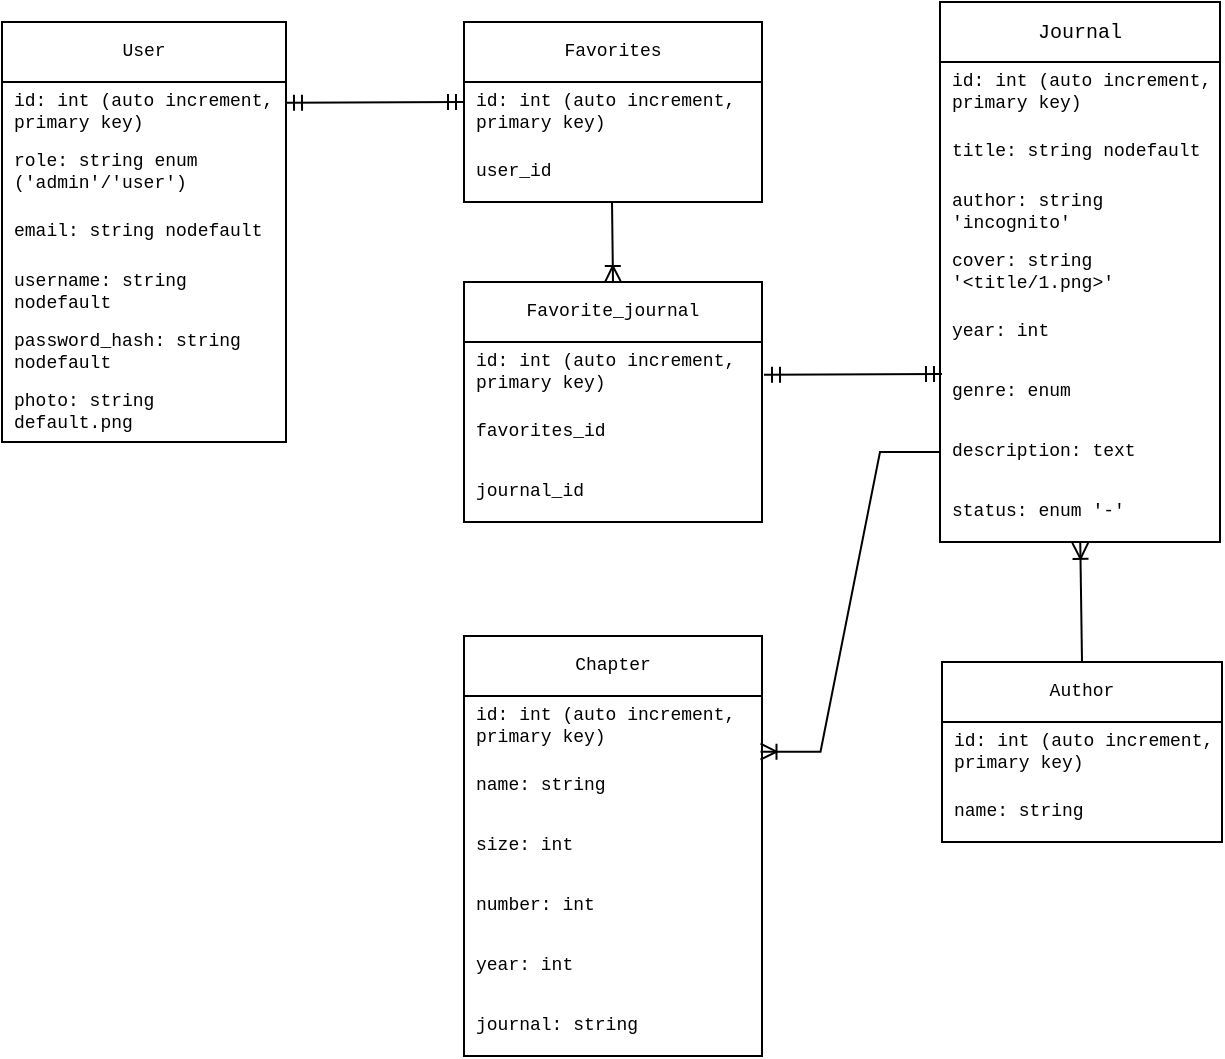 <mxfile>
    <diagram name="Page-1" id="sVQ1Emza87UNjM9c4LFf">
        <mxGraphModel dx="683" dy="393" grid="1" gridSize="10" guides="1" tooltips="1" connect="1" arrows="1" fold="1" page="1" pageScale="1" pageWidth="850" pageHeight="1100" math="0" shadow="0">
            <root>
                <mxCell id="0"/>
                <mxCell id="1" parent="0"/>
                <mxCell id="CEn67TreiTXD7W0_Oc7X-1" value="User" style="swimlane;fontStyle=0;childLayout=stackLayout;horizontal=1;startSize=30;horizontalStack=0;resizeParent=1;resizeParentMax=0;resizeLast=0;collapsible=1;marginBottom=0;whiteSpace=wrap;html=1;fontSize=9;fontFamily=Courier New;" parent="1" vertex="1">
                    <mxGeometry x="10" y="40" width="142" height="210" as="geometry">
                        <mxRectangle x="120" y="70" width="70" height="30" as="alternateBounds"/>
                    </mxGeometry>
                </mxCell>
                <mxCell id="CEn67TreiTXD7W0_Oc7X-16" value="&lt;div style=&quot;font-size: 9px;&quot;&gt;&lt;font style=&quot;font-size: 9px;&quot;&gt;id: int (auto increment, primary key)&lt;/font&gt;&lt;/div&gt;" style="text;strokeColor=none;fillColor=none;align=left;verticalAlign=middle;spacingLeft=4;spacingRight=4;overflow=hidden;points=[[0,0.5],[1,0.5]];portConstraint=eastwest;rotatable=0;whiteSpace=wrap;html=1;fontSize=9;fontFamily=Courier New;" parent="CEn67TreiTXD7W0_Oc7X-1" vertex="1">
                    <mxGeometry y="30" width="142" height="30" as="geometry"/>
                </mxCell>
                <mxCell id="CEn67TreiTXD7W0_Oc7X-18" value="&lt;div style=&quot;font-size: 9px;&quot;&gt;role: string enum&lt;/div&gt;('admin'/'user')" style="text;strokeColor=none;fillColor=none;align=left;verticalAlign=middle;spacingLeft=4;spacingRight=4;overflow=hidden;points=[[0,0.5],[1,0.5]];portConstraint=eastwest;rotatable=0;whiteSpace=wrap;html=1;fontSize=9;fontFamily=Courier New;" parent="CEn67TreiTXD7W0_Oc7X-1" vertex="1">
                    <mxGeometry y="60" width="142" height="30" as="geometry"/>
                </mxCell>
                <mxCell id="CEn67TreiTXD7W0_Oc7X-17" value="email: string nodefault" style="text;strokeColor=none;fillColor=none;align=left;verticalAlign=middle;spacingLeft=4;spacingRight=4;overflow=hidden;points=[[0,0.5],[1,0.5]];portConstraint=eastwest;rotatable=0;whiteSpace=wrap;html=1;fontSize=9;fontFamily=Courier New;" parent="CEn67TreiTXD7W0_Oc7X-1" vertex="1">
                    <mxGeometry y="90" width="142" height="30" as="geometry"/>
                </mxCell>
                <mxCell id="CEn67TreiTXD7W0_Oc7X-2" value="username: string nodefault" style="text;strokeColor=none;fillColor=none;align=left;verticalAlign=middle;spacingLeft=4;spacingRight=4;overflow=hidden;points=[[0,0.5],[1,0.5]];portConstraint=eastwest;rotatable=0;whiteSpace=wrap;html=1;fontSize=9;fontFamily=Courier New;" parent="CEn67TreiTXD7W0_Oc7X-1" vertex="1">
                    <mxGeometry y="120" width="142" height="30" as="geometry"/>
                </mxCell>
                <mxCell id="CEn67TreiTXD7W0_Oc7X-3" value="password_hash: string nodefault" style="text;strokeColor=none;fillColor=none;align=left;verticalAlign=middle;spacingLeft=4;spacingRight=4;overflow=hidden;points=[[0,0.5],[1,0.5]];portConstraint=eastwest;rotatable=0;whiteSpace=wrap;html=1;fontSize=9;fontFamily=Courier New;" parent="CEn67TreiTXD7W0_Oc7X-1" vertex="1">
                    <mxGeometry y="150" width="142" height="30" as="geometry"/>
                </mxCell>
                <mxCell id="CEn67TreiTXD7W0_Oc7X-4" value="photo: string default.png" style="text;strokeColor=none;fillColor=none;align=left;verticalAlign=middle;spacingLeft=4;spacingRight=4;overflow=hidden;points=[[0,0.5],[1,0.5]];portConstraint=eastwest;rotatable=0;whiteSpace=wrap;html=1;fontSize=9;fontFamily=Courier New;" parent="CEn67TreiTXD7W0_Oc7X-1" vertex="1">
                    <mxGeometry y="180" width="142" height="30" as="geometry"/>
                </mxCell>
                <mxCell id="CEn67TreiTXD7W0_Oc7X-5" value="Favorites" style="swimlane;fontStyle=0;childLayout=stackLayout;horizontal=1;startSize=30;horizontalStack=0;resizeParent=1;resizeParentMax=0;resizeLast=0;collapsible=1;marginBottom=0;whiteSpace=wrap;html=1;fontSize=9;fontFamily=Courier New;" parent="1" vertex="1">
                    <mxGeometry x="241" y="40" width="149" height="90" as="geometry"/>
                </mxCell>
                <mxCell id="CEn67TreiTXD7W0_Oc7X-7" value="&lt;div style=&quot;font-size: 9px;&quot;&gt;&lt;font style=&quot;font-size: 9px;&quot;&gt;id: int (auto increment, primary key)&lt;/font&gt;&lt;/div&gt;" style="text;strokeColor=none;fillColor=none;align=left;verticalAlign=middle;spacingLeft=4;spacingRight=4;overflow=hidden;points=[[0,0.5],[1,0.5]];portConstraint=eastwest;rotatable=0;whiteSpace=wrap;html=1;fontSize=9;fontFamily=Courier New;" parent="CEn67TreiTXD7W0_Oc7X-5" vertex="1">
                    <mxGeometry y="30" width="149" height="30" as="geometry"/>
                </mxCell>
                <mxCell id="4" value="user_id" style="text;strokeColor=none;fillColor=none;align=left;verticalAlign=middle;spacingLeft=4;spacingRight=4;overflow=hidden;points=[[0,0.5],[1,0.5]];portConstraint=eastwest;rotatable=0;whiteSpace=wrap;html=1;fontSize=9;fontFamily=Courier New;" vertex="1" parent="CEn67TreiTXD7W0_Oc7X-5">
                    <mxGeometry y="60" width="149" height="30" as="geometry"/>
                </mxCell>
                <mxCell id="CEn67TreiTXD7W0_Oc7X-19" value="&lt;div style=&quot;font-size: 10px;&quot;&gt;Journal&lt;/div&gt;" style="swimlane;fontStyle=0;childLayout=stackLayout;horizontal=1;startSize=30;horizontalStack=0;resizeParent=1;resizeParentMax=0;resizeLast=0;collapsible=1;marginBottom=0;whiteSpace=wrap;html=1;fontSize=10;fontFamily=Courier New;" parent="1" vertex="1">
                    <mxGeometry x="479" y="30" width="140" height="270" as="geometry">
                        <mxRectangle x="120" y="70" width="70" height="30" as="alternateBounds"/>
                    </mxGeometry>
                </mxCell>
                <mxCell id="CEn67TreiTXD7W0_Oc7X-20" value="&lt;div style=&quot;font-size: 9px;&quot;&gt;&lt;font style=&quot;font-size: 9px;&quot;&gt;id: int (auto increment, primary key)&lt;/font&gt;&lt;/div&gt;" style="text;strokeColor=none;fillColor=none;align=left;verticalAlign=middle;spacingLeft=4;spacingRight=4;overflow=hidden;points=[[0,0.5],[1,0.5]];portConstraint=eastwest;rotatable=0;whiteSpace=wrap;html=1;fontSize=9;fontFamily=Courier New;" parent="CEn67TreiTXD7W0_Oc7X-19" vertex="1">
                    <mxGeometry y="30" width="140" height="30" as="geometry"/>
                </mxCell>
                <mxCell id="CEn67TreiTXD7W0_Oc7X-21" value="title: string nodefault" style="text;strokeColor=none;fillColor=none;align=left;verticalAlign=middle;spacingLeft=4;spacingRight=4;overflow=hidden;points=[[0,0.5],[1,0.5]];portConstraint=eastwest;rotatable=0;whiteSpace=wrap;html=1;fontSize=9;fontFamily=Courier New;" parent="CEn67TreiTXD7W0_Oc7X-19" vertex="1">
                    <mxGeometry y="60" width="140" height="30" as="geometry"/>
                </mxCell>
                <mxCell id="CEn67TreiTXD7W0_Oc7X-42" value="&lt;div style=&quot;font-size: 9px;&quot;&gt;author: string&amp;nbsp;&lt;/div&gt;&lt;div style=&quot;font-size: 9px;&quot;&gt;'incognito&lt;span style=&quot;background-color: initial;&quot;&gt;'&lt;/span&gt;&lt;/div&gt;" style="text;strokeColor=none;fillColor=none;align=left;verticalAlign=middle;spacingLeft=4;spacingRight=4;overflow=hidden;points=[[0,0.5],[1,0.5]];portConstraint=eastwest;rotatable=0;whiteSpace=wrap;html=1;fontSize=9;fontFamily=Courier New;" parent="CEn67TreiTXD7W0_Oc7X-19" vertex="1">
                    <mxGeometry y="90" width="140" height="30" as="geometry"/>
                </mxCell>
                <mxCell id="CEn67TreiTXD7W0_Oc7X-22" value="cover: string '&amp;lt;title/1.png&amp;gt;'" style="text;strokeColor=none;fillColor=none;align=left;verticalAlign=middle;spacingLeft=4;spacingRight=4;overflow=hidden;points=[[0,0.5],[1,0.5]];portConstraint=eastwest;rotatable=0;whiteSpace=wrap;html=1;fontSize=9;fontFamily=Courier New;" parent="CEn67TreiTXD7W0_Oc7X-19" vertex="1">
                    <mxGeometry y="120" width="140" height="30" as="geometry"/>
                </mxCell>
                <mxCell id="CEn67TreiTXD7W0_Oc7X-24" value="year: int" style="text;strokeColor=none;fillColor=none;align=left;verticalAlign=middle;spacingLeft=4;spacingRight=4;overflow=hidden;points=[[0,0.5],[1,0.5]];portConstraint=eastwest;rotatable=0;whiteSpace=wrap;html=1;fontSize=9;fontFamily=Courier New;" parent="CEn67TreiTXD7W0_Oc7X-19" vertex="1">
                    <mxGeometry y="150" width="140" height="30" as="geometry"/>
                </mxCell>
                <mxCell id="CEn67TreiTXD7W0_Oc7X-46" value="genre: enum" style="text;strokeColor=none;fillColor=none;align=left;verticalAlign=middle;spacingLeft=4;spacingRight=4;overflow=hidden;points=[[0,0.5],[1,0.5]];portConstraint=eastwest;rotatable=0;whiteSpace=wrap;html=1;fontSize=9;fontFamily=Courier New;" parent="CEn67TreiTXD7W0_Oc7X-19" vertex="1">
                    <mxGeometry y="180" width="140" height="30" as="geometry"/>
                </mxCell>
                <mxCell id="CEn67TreiTXD7W0_Oc7X-48" value="description: text" style="text;strokeColor=none;fillColor=none;align=left;verticalAlign=middle;spacingLeft=4;spacingRight=4;overflow=hidden;points=[[0,0.5],[1,0.5]];portConstraint=eastwest;rotatable=0;whiteSpace=wrap;html=1;fontSize=9;fontFamily=Courier New;" parent="CEn67TreiTXD7W0_Oc7X-19" vertex="1">
                    <mxGeometry y="210" width="140" height="30" as="geometry"/>
                </mxCell>
                <mxCell id="CEn67TreiTXD7W0_Oc7X-23" value="status: enum '-'" style="text;strokeColor=none;fillColor=none;align=left;verticalAlign=middle;spacingLeft=4;spacingRight=4;overflow=hidden;points=[[0,0.5],[1,0.5]];portConstraint=eastwest;rotatable=0;whiteSpace=wrap;html=1;fontSize=9;fontFamily=Courier New;" parent="CEn67TreiTXD7W0_Oc7X-19" vertex="1">
                    <mxGeometry y="240" width="140" height="30" as="geometry"/>
                </mxCell>
                <mxCell id="CEn67TreiTXD7W0_Oc7X-26" value="Chapter" style="swimlane;fontStyle=0;childLayout=stackLayout;horizontal=1;startSize=30;horizontalStack=0;resizeParent=1;resizeParentMax=0;resizeLast=0;collapsible=1;marginBottom=0;whiteSpace=wrap;html=1;fontSize=9;fontFamily=Courier New;" parent="1" vertex="1">
                    <mxGeometry x="241" y="347" width="149" height="210" as="geometry">
                        <mxRectangle x="120" y="70" width="70" height="30" as="alternateBounds"/>
                    </mxGeometry>
                </mxCell>
                <mxCell id="CEn67TreiTXD7W0_Oc7X-27" value="&lt;div style=&quot;font-size: 9px;&quot;&gt;&lt;font style=&quot;font-size: 9px;&quot;&gt;id: int (auto increment, primary key)&lt;br style=&quot;font-size: 9px;&quot;&gt;&lt;/font&gt;&lt;/div&gt;" style="text;strokeColor=none;fillColor=none;align=left;verticalAlign=middle;spacingLeft=4;spacingRight=4;overflow=hidden;points=[[0,0.5],[1,0.5]];portConstraint=eastwest;rotatable=0;whiteSpace=wrap;html=1;fontSize=9;fontFamily=Courier New;" parent="CEn67TreiTXD7W0_Oc7X-26" vertex="1">
                    <mxGeometry y="30" width="149" height="30" as="geometry"/>
                </mxCell>
                <mxCell id="CEn67TreiTXD7W0_Oc7X-28" value="name: string" style="text;strokeColor=none;fillColor=none;align=left;verticalAlign=middle;spacingLeft=4;spacingRight=4;overflow=hidden;points=[[0,0.5],[1,0.5]];portConstraint=eastwest;rotatable=0;whiteSpace=wrap;html=1;fontSize=9;fontFamily=Courier New;" parent="CEn67TreiTXD7W0_Oc7X-26" vertex="1">
                    <mxGeometry y="60" width="149" height="30" as="geometry"/>
                </mxCell>
                <mxCell id="CEn67TreiTXD7W0_Oc7X-29" value="size: int" style="text;strokeColor=none;fillColor=none;align=left;verticalAlign=middle;spacingLeft=4;spacingRight=4;overflow=hidden;points=[[0,0.5],[1,0.5]];portConstraint=eastwest;rotatable=0;whiteSpace=wrap;html=1;fontSize=9;fontFamily=Courier New;" parent="CEn67TreiTXD7W0_Oc7X-26" vertex="1">
                    <mxGeometry y="90" width="149" height="30" as="geometry"/>
                </mxCell>
                <mxCell id="CEn67TreiTXD7W0_Oc7X-30" value="number: int" style="text;strokeColor=none;fillColor=none;align=left;verticalAlign=middle;spacingLeft=4;spacingRight=4;overflow=hidden;points=[[0,0.5],[1,0.5]];portConstraint=eastwest;rotatable=0;whiteSpace=wrap;html=1;fontSize=9;fontFamily=Courier New;" parent="CEn67TreiTXD7W0_Oc7X-26" vertex="1">
                    <mxGeometry y="120" width="149" height="30" as="geometry"/>
                </mxCell>
                <mxCell id="CEn67TreiTXD7W0_Oc7X-31" value="year: int" style="text;strokeColor=none;fillColor=none;align=left;verticalAlign=middle;spacingLeft=4;spacingRight=4;overflow=hidden;points=[[0,0.5],[1,0.5]];portConstraint=eastwest;rotatable=0;whiteSpace=wrap;html=1;fontSize=9;fontFamily=Courier New;" parent="CEn67TreiTXD7W0_Oc7X-26" vertex="1">
                    <mxGeometry y="150" width="149" height="30" as="geometry"/>
                </mxCell>
                <mxCell id="CEn67TreiTXD7W0_Oc7X-33" value="&lt;div style=&quot;font-size: 9px;&quot;&gt;journal: string&lt;/div&gt;" style="text;strokeColor=none;fillColor=none;align=left;verticalAlign=middle;spacingLeft=4;spacingRight=4;overflow=hidden;points=[[0,0.5],[1,0.5]];portConstraint=eastwest;rotatable=0;whiteSpace=wrap;html=1;fontSize=9;fontFamily=Courier New;" parent="CEn67TreiTXD7W0_Oc7X-26" vertex="1">
                    <mxGeometry y="180" width="149" height="30" as="geometry"/>
                </mxCell>
                <mxCell id="CEn67TreiTXD7W0_Oc7X-35" value="Author" style="swimlane;fontStyle=0;childLayout=stackLayout;horizontal=1;startSize=30;horizontalStack=0;resizeParent=1;resizeParentMax=0;resizeLast=0;collapsible=1;marginBottom=0;whiteSpace=wrap;html=1;fontSize=9;fontFamily=Courier New;" parent="1" vertex="1">
                    <mxGeometry x="480" y="360" width="140" height="90" as="geometry"/>
                </mxCell>
                <mxCell id="CEn67TreiTXD7W0_Oc7X-36" value="&lt;div style=&quot;font-size: 9px;&quot;&gt;&lt;font style=&quot;font-size: 9px;&quot;&gt;id: int (auto increment, primary key)&lt;/font&gt;&lt;/div&gt;" style="text;strokeColor=none;fillColor=none;align=left;verticalAlign=middle;spacingLeft=4;spacingRight=4;overflow=hidden;points=[[0,0.5],[1,0.5]];portConstraint=eastwest;rotatable=0;whiteSpace=wrap;html=1;fontSize=9;fontFamily=Courier New;" parent="CEn67TreiTXD7W0_Oc7X-35" vertex="1">
                    <mxGeometry y="30" width="140" height="30" as="geometry"/>
                </mxCell>
                <mxCell id="CEn67TreiTXD7W0_Oc7X-37" value="name: string" style="text;strokeColor=none;fillColor=none;align=left;verticalAlign=middle;spacingLeft=4;spacingRight=4;overflow=hidden;points=[[0,0.5],[1,0.5]];portConstraint=eastwest;rotatable=0;whiteSpace=wrap;html=1;fontSize=9;fontFamily=Courier New;" parent="CEn67TreiTXD7W0_Oc7X-35" vertex="1">
                    <mxGeometry y="60" width="140" height="30" as="geometry"/>
                </mxCell>
                <mxCell id="8EqPbeOheIrd241TpFBJ-10" value="" style="edgeStyle=entityRelationEdgeStyle;fontSize=9;html=1;endArrow=ERoneToMany;rounded=0;exitX=0;exitY=0.5;exitDx=0;exitDy=0;entryX=0.995;entryY=-0.072;entryDx=0;entryDy=0;entryPerimeter=0;" parent="1" source="CEn67TreiTXD7W0_Oc7X-48" target="CEn67TreiTXD7W0_Oc7X-28" edge="1">
                    <mxGeometry width="100" height="100" relative="1" as="geometry">
                        <mxPoint x="340" y="310" as="sourcePoint"/>
                        <mxPoint x="440" y="210" as="targetPoint"/>
                    </mxGeometry>
                </mxCell>
                <mxCell id="8EqPbeOheIrd241TpFBJ-13" value="" style="html=1;endArrow=ERoneToMany;rounded=0;entryX=0.5;entryY=0;entryDx=0;entryDy=0;fontSize=9;" parent="1" target="8EqPbeOheIrd241TpFBJ-17" edge="1">
                    <mxGeometry width="100" height="100" relative="1" as="geometry">
                        <mxPoint x="315" y="130" as="sourcePoint"/>
                        <mxPoint x="341.18" y="150.34" as="targetPoint"/>
                    </mxGeometry>
                </mxCell>
                <mxCell id="8EqPbeOheIrd241TpFBJ-17" value="Favorite_journal" style="swimlane;fontStyle=0;childLayout=stackLayout;horizontal=1;startSize=30;horizontalStack=0;resizeParent=1;resizeParentMax=0;resizeLast=0;collapsible=1;marginBottom=0;whiteSpace=wrap;html=1;fontSize=9;fontFamily=Courier New;" parent="1" vertex="1">
                    <mxGeometry x="241" y="170" width="149" height="120" as="geometry"/>
                </mxCell>
                <mxCell id="8EqPbeOheIrd241TpFBJ-18" value="&lt;div style=&quot;font-size: 9px;&quot;&gt;&lt;font style=&quot;font-size: 9px;&quot;&gt;id: int (auto increment, primary key)&lt;/font&gt;&lt;/div&gt;" style="text;strokeColor=none;fillColor=none;align=left;verticalAlign=middle;spacingLeft=4;spacingRight=4;overflow=hidden;points=[[0,0.5],[1,0.5]];portConstraint=eastwest;rotatable=0;whiteSpace=wrap;html=1;fontSize=9;fontFamily=Courier New;" parent="8EqPbeOheIrd241TpFBJ-17" vertex="1">
                    <mxGeometry y="30" width="149" height="30" as="geometry"/>
                </mxCell>
                <mxCell id="8EqPbeOheIrd241TpFBJ-22" value="favorites_id" style="text;strokeColor=none;fillColor=none;align=left;verticalAlign=middle;spacingLeft=4;spacingRight=4;overflow=hidden;points=[[0,0.5],[1,0.5]];portConstraint=eastwest;rotatable=0;whiteSpace=wrap;html=1;fontSize=9;fontFamily=Courier New;" parent="8EqPbeOheIrd241TpFBJ-17" vertex="1">
                    <mxGeometry y="60" width="149" height="30" as="geometry"/>
                </mxCell>
                <mxCell id="8EqPbeOheIrd241TpFBJ-20" value="journal_id" style="text;strokeColor=none;fillColor=none;align=left;verticalAlign=middle;spacingLeft=4;spacingRight=4;overflow=hidden;points=[[0,0.5],[1,0.5]];portConstraint=eastwest;rotatable=0;whiteSpace=wrap;html=1;fontSize=9;fontFamily=Courier New;" parent="8EqPbeOheIrd241TpFBJ-17" vertex="1">
                    <mxGeometry y="90" width="149" height="30" as="geometry"/>
                </mxCell>
                <mxCell id="8EqPbeOheIrd241TpFBJ-19" value="" style="fontSize=9;html=1;endArrow=ERmandOne;startArrow=ERmandOne;rounded=0;" parent="1" edge="1">
                    <mxGeometry width="100" height="100" relative="1" as="geometry">
                        <mxPoint x="152" y="80.42" as="sourcePoint"/>
                        <mxPoint x="241" y="80" as="targetPoint"/>
                    </mxGeometry>
                </mxCell>
                <mxCell id="2" value="" style="fontSize=12;html=1;endArrow=ERoneToMany;entryX=0.501;entryY=1.013;entryDx=0;entryDy=0;entryPerimeter=0;exitX=0.5;exitY=0;exitDx=0;exitDy=0;" parent="1" source="CEn67TreiTXD7W0_Oc7X-35" target="CEn67TreiTXD7W0_Oc7X-23" edge="1">
                    <mxGeometry width="100" height="100" relative="1" as="geometry">
                        <mxPoint x="480" y="390" as="sourcePoint"/>
                        <mxPoint x="580" y="290" as="targetPoint"/>
                    </mxGeometry>
                </mxCell>
                <mxCell id="3" value="" style="fontSize=9;html=1;endArrow=ERmandOne;startArrow=ERmandOne;rounded=0;" edge="1" parent="1">
                    <mxGeometry width="100" height="100" relative="1" as="geometry">
                        <mxPoint x="391" y="216.42" as="sourcePoint"/>
                        <mxPoint x="480" y="216" as="targetPoint"/>
                    </mxGeometry>
                </mxCell>
            </root>
        </mxGraphModel>
    </diagram>
</mxfile>